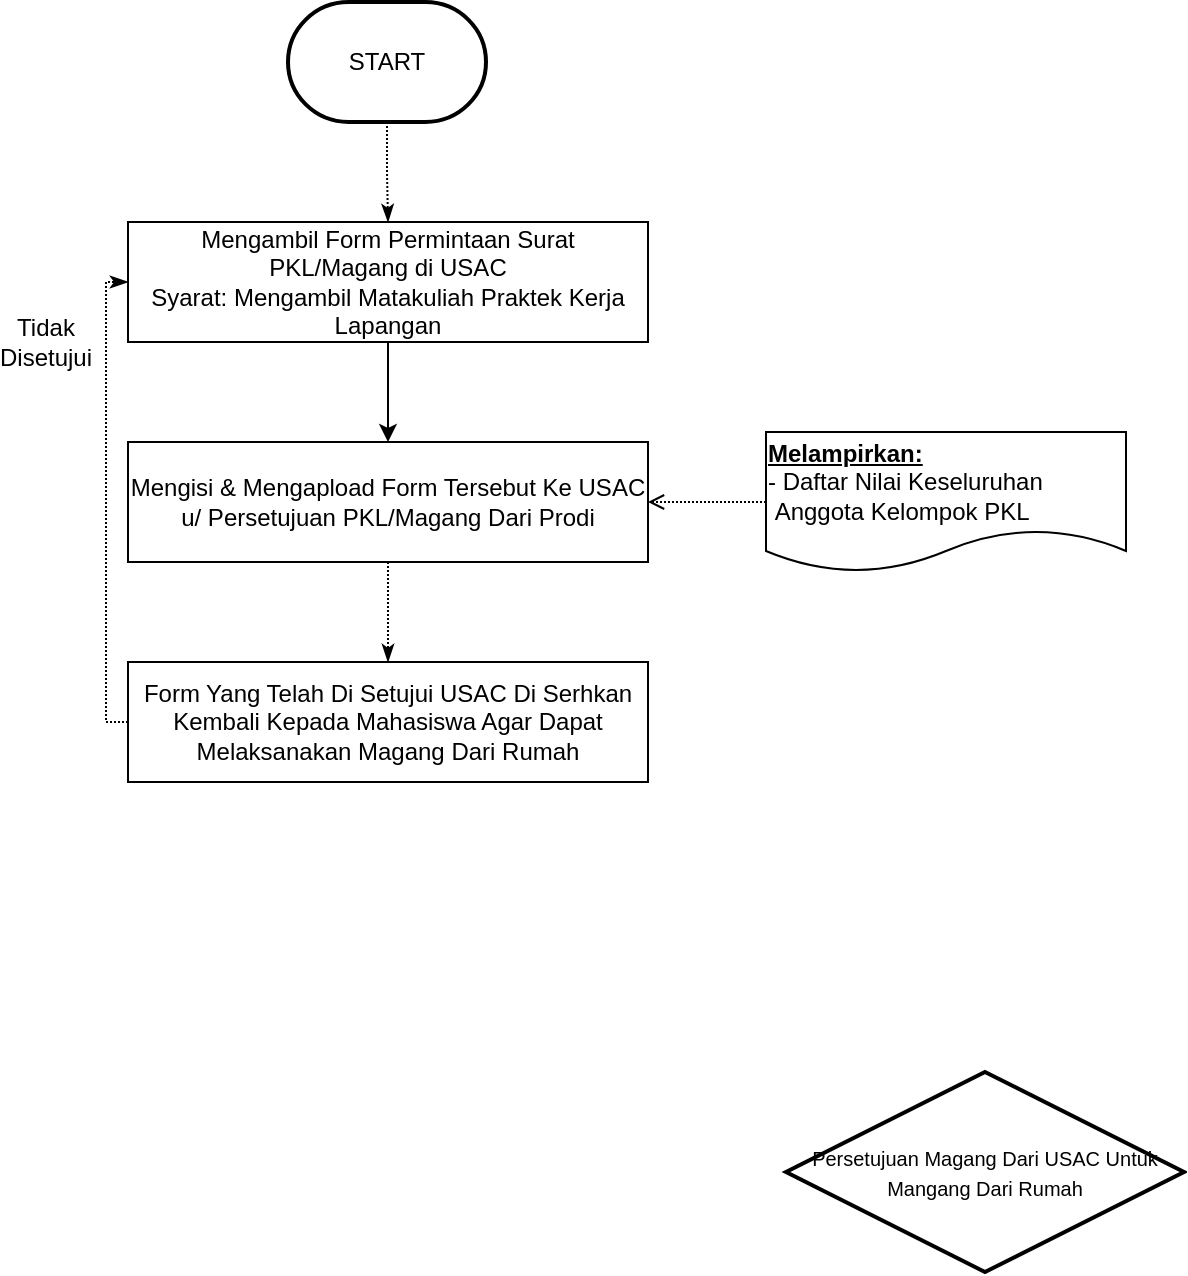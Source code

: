 <mxfile version="14.9.0" type="github">
  <diagram id="C5RBs43oDa-KdzZeNtuy" name="Page-1">
    <mxGraphModel dx="1327" dy="765" grid="1" gridSize="10" guides="1" tooltips="1" connect="1" arrows="1" fold="1" page="1" pageScale="1" pageWidth="827" pageHeight="1169" math="0" shadow="0">
      <root>
        <mxCell id="WIyWlLk6GJQsqaUBKTNV-0" />
        <mxCell id="WIyWlLk6GJQsqaUBKTNV-1" parent="WIyWlLk6GJQsqaUBKTNV-0" />
        <mxCell id="4h0Mdc-i61vkH9awHtuh-1" value="Mengambil Form Permintaan Surat PKL/Magang di USAC &lt;br&gt;Syarat: Mengambil Matakuliah Praktek Kerja Lapangan" style="rounded=0;whiteSpace=wrap;html=1;" vertex="1" parent="WIyWlLk6GJQsqaUBKTNV-1">
          <mxGeometry x="281" y="160" width="260" height="60" as="geometry" />
        </mxCell>
        <mxCell id="4h0Mdc-i61vkH9awHtuh-25" value="" style="edgeStyle=elbowEdgeStyle;rounded=0;orthogonalLoop=1;jettySize=auto;elbow=vertical;html=1;dashed=1;dashPattern=1 1;endArrow=classicThin;endFill=1;strokeColor=#000000;" edge="1" parent="WIyWlLk6GJQsqaUBKTNV-1" source="4h0Mdc-i61vkH9awHtuh-3" target="4h0Mdc-i61vkH9awHtuh-24">
          <mxGeometry relative="1" as="geometry" />
        </mxCell>
        <mxCell id="4h0Mdc-i61vkH9awHtuh-3" value="Mengisi &amp;amp; Mengapload Form Tersebut Ke USAC u/ Persetujuan PKL/Magang Dari Prodi" style="rounded=0;whiteSpace=wrap;html=1;" vertex="1" parent="WIyWlLk6GJQsqaUBKTNV-1">
          <mxGeometry x="281" y="270" width="260" height="60" as="geometry" />
        </mxCell>
        <mxCell id="4h0Mdc-i61vkH9awHtuh-6" value="" style="endArrow=classic;html=1;entryX=0.5;entryY=0;entryDx=0;entryDy=0;exitX=0.5;exitY=1;exitDx=0;exitDy=0;" edge="1" parent="WIyWlLk6GJQsqaUBKTNV-1" source="4h0Mdc-i61vkH9awHtuh-1" target="4h0Mdc-i61vkH9awHtuh-3">
          <mxGeometry width="50" height="50" relative="1" as="geometry">
            <mxPoint x="400" y="240" as="sourcePoint" />
            <mxPoint x="408" y="266" as="targetPoint" />
          </mxGeometry>
        </mxCell>
        <mxCell id="4h0Mdc-i61vkH9awHtuh-16" value="" style="edgeStyle=elbowEdgeStyle;rounded=0;orthogonalLoop=1;jettySize=auto;elbow=vertical;html=1;dashed=1;dashPattern=1 1;endArrow=open;endFill=0;strokeColor=#000000;" edge="1" parent="WIyWlLk6GJQsqaUBKTNV-1" source="4h0Mdc-i61vkH9awHtuh-9" target="4h0Mdc-i61vkH9awHtuh-3">
          <mxGeometry relative="1" as="geometry" />
        </mxCell>
        <object label="&lt;div style=&quot;text-align: left&quot;&gt;&lt;span&gt;&lt;b&gt;&lt;u&gt;Melampirkan:&lt;/u&gt;&lt;/b&gt;&lt;/span&gt;&lt;/div&gt;&lt;div style=&quot;text-align: left&quot;&gt;&lt;span&gt;- Daftar Nilai Keseluruhan&amp;nbsp; &amp;nbsp; &amp;nbsp; &amp;nbsp;Anggota Kelompok PKL&lt;/span&gt;&lt;br&gt;&lt;/div&gt;" id="4h0Mdc-i61vkH9awHtuh-9">
          <mxCell style="shape=document;whiteSpace=wrap;html=1;boundedLbl=1;" vertex="1" parent="WIyWlLk6GJQsqaUBKTNV-1">
            <mxGeometry x="600" y="265" width="180" height="70" as="geometry" />
          </mxCell>
        </object>
        <mxCell id="4h0Mdc-i61vkH9awHtuh-22" value="" style="edgeStyle=elbowEdgeStyle;rounded=0;orthogonalLoop=1;jettySize=auto;elbow=vertical;html=1;dashed=1;dashPattern=1 1;endArrow=classicThin;endFill=1;strokeColor=#000000;" edge="1" parent="WIyWlLk6GJQsqaUBKTNV-1" source="4h0Mdc-i61vkH9awHtuh-21" target="4h0Mdc-i61vkH9awHtuh-1">
          <mxGeometry relative="1" as="geometry" />
        </mxCell>
        <mxCell id="4h0Mdc-i61vkH9awHtuh-21" value="START" style="strokeWidth=2;html=1;shape=mxgraph.flowchart.terminator;whiteSpace=wrap;" vertex="1" parent="WIyWlLk6GJQsqaUBKTNV-1">
          <mxGeometry x="361" y="50" width="99" height="60" as="geometry" />
        </mxCell>
        <mxCell id="4h0Mdc-i61vkH9awHtuh-23" value="&lt;font style=&quot;font-size: 10px&quot;&gt;Persetujuan Magang Dari USAC Untuk Mangang Dari Rumah&lt;/font&gt;" style="strokeWidth=2;html=1;shape=mxgraph.flowchart.decision;whiteSpace=wrap;" vertex="1" parent="WIyWlLk6GJQsqaUBKTNV-1">
          <mxGeometry x="610" y="585" width="199" height="100" as="geometry" />
        </mxCell>
        <mxCell id="4h0Mdc-i61vkH9awHtuh-26" style="edgeStyle=elbowEdgeStyle;rounded=0;orthogonalLoop=1;jettySize=auto;elbow=vertical;html=1;exitX=0;exitY=0.5;exitDx=0;exitDy=0;entryX=0;entryY=0.5;entryDx=0;entryDy=0;dashed=1;dashPattern=1 1;endArrow=classicThin;endFill=1;strokeColor=#000000;" edge="1" parent="WIyWlLk6GJQsqaUBKTNV-1" source="4h0Mdc-i61vkH9awHtuh-24" target="4h0Mdc-i61vkH9awHtuh-1">
          <mxGeometry relative="1" as="geometry">
            <Array as="points">
              <mxPoint x="270" y="300" />
            </Array>
          </mxGeometry>
        </mxCell>
        <mxCell id="4h0Mdc-i61vkH9awHtuh-24" value="Form Yang Telah Di Setujui USAC Di Serhkan Kembali Kepada Mahasiswa Agar Dapat Melaksanakan Magang Dari Rumah" style="rounded=0;whiteSpace=wrap;html=1;" vertex="1" parent="WIyWlLk6GJQsqaUBKTNV-1">
          <mxGeometry x="281" y="380" width="260" height="60" as="geometry" />
        </mxCell>
        <mxCell id="4h0Mdc-i61vkH9awHtuh-27" value="Tidak Disetujui" style="text;html=1;strokeColor=none;fillColor=none;align=center;verticalAlign=middle;whiteSpace=wrap;rounded=0;" vertex="1" parent="WIyWlLk6GJQsqaUBKTNV-1">
          <mxGeometry x="220" y="210" width="40" height="20" as="geometry" />
        </mxCell>
      </root>
    </mxGraphModel>
  </diagram>
</mxfile>
